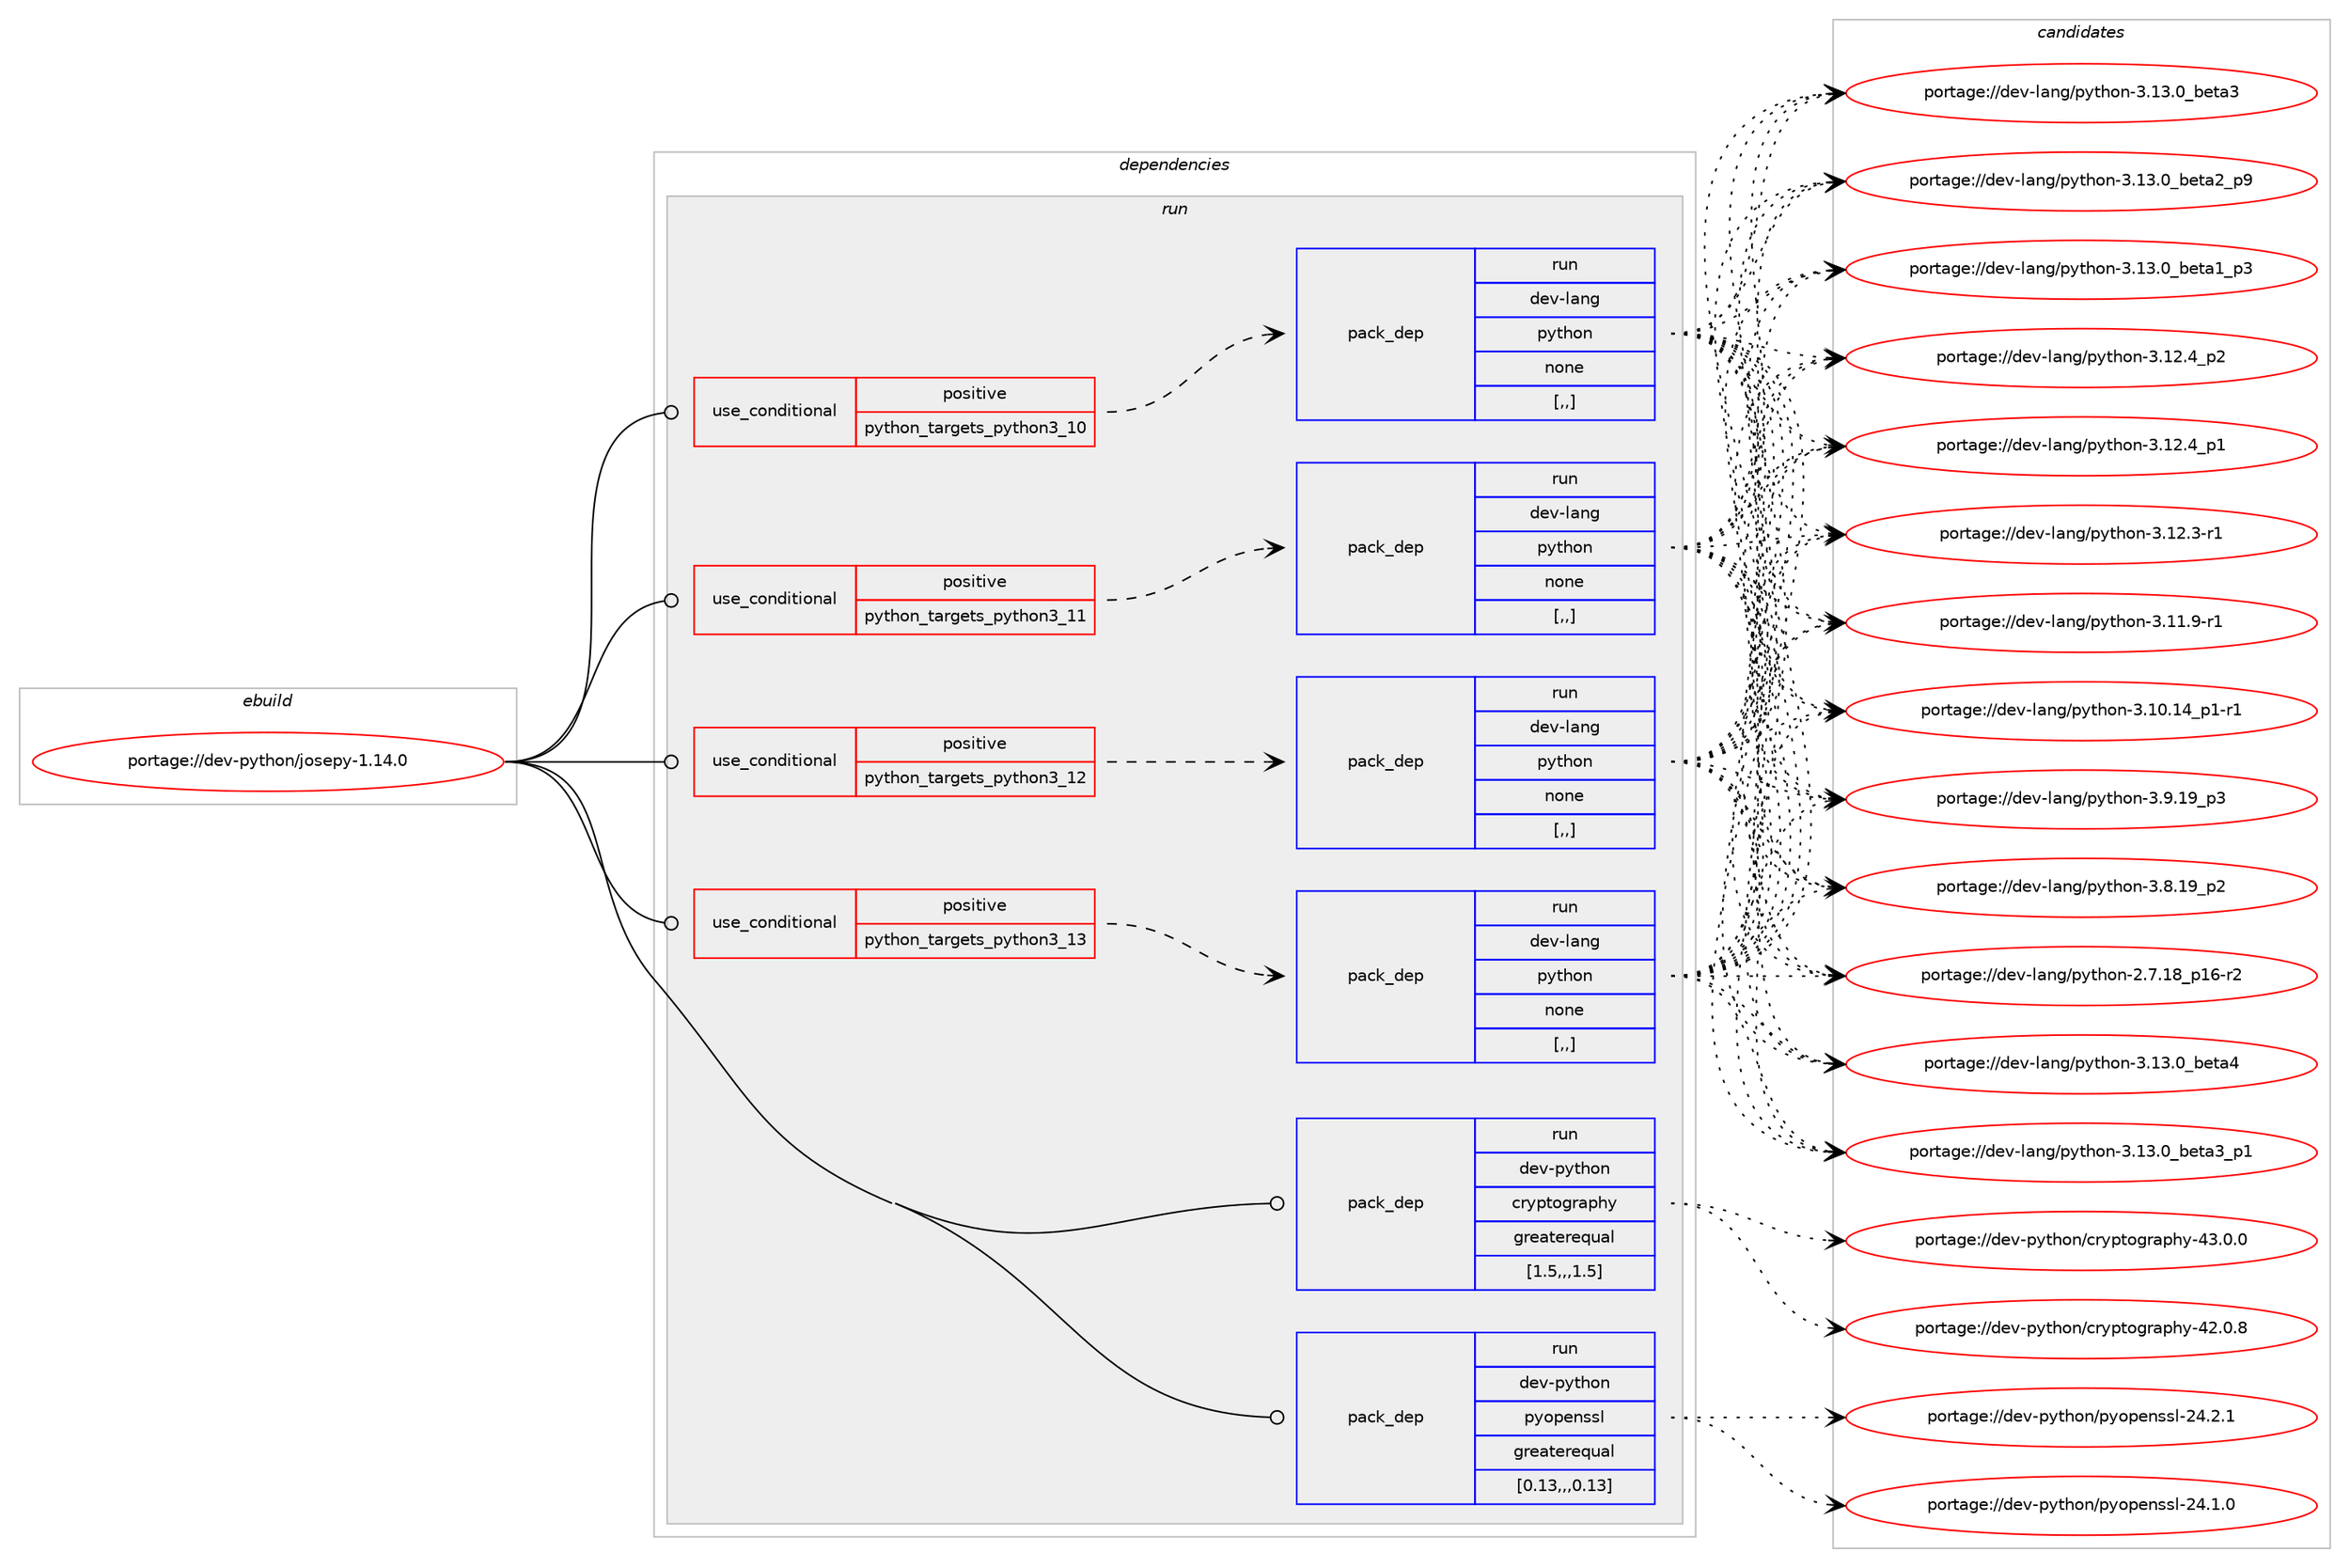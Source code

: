 digraph prolog {

# *************
# Graph options
# *************

newrank=true;
concentrate=true;
compound=true;
graph [rankdir=LR,fontname=Helvetica,fontsize=10,ranksep=1.5];#, ranksep=2.5, nodesep=0.2];
edge  [arrowhead=vee];
node  [fontname=Helvetica,fontsize=10];

# **********
# The ebuild
# **********

subgraph cluster_leftcol {
color=gray;
label=<<i>ebuild</i>>;
id [label="portage://dev-python/josepy-1.14.0", color=red, width=4, href="../dev-python/josepy-1.14.0.svg"];
}

# ****************
# The dependencies
# ****************

subgraph cluster_midcol {
color=gray;
label=<<i>dependencies</i>>;
subgraph cluster_compile {
fillcolor="#eeeeee";
style=filled;
label=<<i>compile</i>>;
}
subgraph cluster_compileandrun {
fillcolor="#eeeeee";
style=filled;
label=<<i>compile and run</i>>;
}
subgraph cluster_run {
fillcolor="#eeeeee";
style=filled;
label=<<i>run</i>>;
subgraph cond33952 {
dependency149216 [label=<<TABLE BORDER="0" CELLBORDER="1" CELLSPACING="0" CELLPADDING="4"><TR><TD ROWSPAN="3" CELLPADDING="10">use_conditional</TD></TR><TR><TD>positive</TD></TR><TR><TD>python_targets_python3_10</TD></TR></TABLE>>, shape=none, color=red];
subgraph pack114015 {
dependency149217 [label=<<TABLE BORDER="0" CELLBORDER="1" CELLSPACING="0" CELLPADDING="4" WIDTH="220"><TR><TD ROWSPAN="6" CELLPADDING="30">pack_dep</TD></TR><TR><TD WIDTH="110">run</TD></TR><TR><TD>dev-lang</TD></TR><TR><TD>python</TD></TR><TR><TD>none</TD></TR><TR><TD>[,,]</TD></TR></TABLE>>, shape=none, color=blue];
}
dependency149216:e -> dependency149217:w [weight=20,style="dashed",arrowhead="vee"];
}
id:e -> dependency149216:w [weight=20,style="solid",arrowhead="odot"];
subgraph cond33953 {
dependency149218 [label=<<TABLE BORDER="0" CELLBORDER="1" CELLSPACING="0" CELLPADDING="4"><TR><TD ROWSPAN="3" CELLPADDING="10">use_conditional</TD></TR><TR><TD>positive</TD></TR><TR><TD>python_targets_python3_11</TD></TR></TABLE>>, shape=none, color=red];
subgraph pack114016 {
dependency149219 [label=<<TABLE BORDER="0" CELLBORDER="1" CELLSPACING="0" CELLPADDING="4" WIDTH="220"><TR><TD ROWSPAN="6" CELLPADDING="30">pack_dep</TD></TR><TR><TD WIDTH="110">run</TD></TR><TR><TD>dev-lang</TD></TR><TR><TD>python</TD></TR><TR><TD>none</TD></TR><TR><TD>[,,]</TD></TR></TABLE>>, shape=none, color=blue];
}
dependency149218:e -> dependency149219:w [weight=20,style="dashed",arrowhead="vee"];
}
id:e -> dependency149218:w [weight=20,style="solid",arrowhead="odot"];
subgraph cond33954 {
dependency149220 [label=<<TABLE BORDER="0" CELLBORDER="1" CELLSPACING="0" CELLPADDING="4"><TR><TD ROWSPAN="3" CELLPADDING="10">use_conditional</TD></TR><TR><TD>positive</TD></TR><TR><TD>python_targets_python3_12</TD></TR></TABLE>>, shape=none, color=red];
subgraph pack114017 {
dependency149221 [label=<<TABLE BORDER="0" CELLBORDER="1" CELLSPACING="0" CELLPADDING="4" WIDTH="220"><TR><TD ROWSPAN="6" CELLPADDING="30">pack_dep</TD></TR><TR><TD WIDTH="110">run</TD></TR><TR><TD>dev-lang</TD></TR><TR><TD>python</TD></TR><TR><TD>none</TD></TR><TR><TD>[,,]</TD></TR></TABLE>>, shape=none, color=blue];
}
dependency149220:e -> dependency149221:w [weight=20,style="dashed",arrowhead="vee"];
}
id:e -> dependency149220:w [weight=20,style="solid",arrowhead="odot"];
subgraph cond33955 {
dependency149222 [label=<<TABLE BORDER="0" CELLBORDER="1" CELLSPACING="0" CELLPADDING="4"><TR><TD ROWSPAN="3" CELLPADDING="10">use_conditional</TD></TR><TR><TD>positive</TD></TR><TR><TD>python_targets_python3_13</TD></TR></TABLE>>, shape=none, color=red];
subgraph pack114018 {
dependency149223 [label=<<TABLE BORDER="0" CELLBORDER="1" CELLSPACING="0" CELLPADDING="4" WIDTH="220"><TR><TD ROWSPAN="6" CELLPADDING="30">pack_dep</TD></TR><TR><TD WIDTH="110">run</TD></TR><TR><TD>dev-lang</TD></TR><TR><TD>python</TD></TR><TR><TD>none</TD></TR><TR><TD>[,,]</TD></TR></TABLE>>, shape=none, color=blue];
}
dependency149222:e -> dependency149223:w [weight=20,style="dashed",arrowhead="vee"];
}
id:e -> dependency149222:w [weight=20,style="solid",arrowhead="odot"];
subgraph pack114019 {
dependency149224 [label=<<TABLE BORDER="0" CELLBORDER="1" CELLSPACING="0" CELLPADDING="4" WIDTH="220"><TR><TD ROWSPAN="6" CELLPADDING="30">pack_dep</TD></TR><TR><TD WIDTH="110">run</TD></TR><TR><TD>dev-python</TD></TR><TR><TD>cryptography</TD></TR><TR><TD>greaterequal</TD></TR><TR><TD>[1.5,,,1.5]</TD></TR></TABLE>>, shape=none, color=blue];
}
id:e -> dependency149224:w [weight=20,style="solid",arrowhead="odot"];
subgraph pack114020 {
dependency149225 [label=<<TABLE BORDER="0" CELLBORDER="1" CELLSPACING="0" CELLPADDING="4" WIDTH="220"><TR><TD ROWSPAN="6" CELLPADDING="30">pack_dep</TD></TR><TR><TD WIDTH="110">run</TD></TR><TR><TD>dev-python</TD></TR><TR><TD>pyopenssl</TD></TR><TR><TD>greaterequal</TD></TR><TR><TD>[0.13,,,0.13]</TD></TR></TABLE>>, shape=none, color=blue];
}
id:e -> dependency149225:w [weight=20,style="solid",arrowhead="odot"];
}
}

# **************
# The candidates
# **************

subgraph cluster_choices {
rank=same;
color=gray;
label=<<i>candidates</i>>;

subgraph choice114015 {
color=black;
nodesep=1;
choice1001011184510897110103471121211161041111104551464951464895981011169752 [label="portage://dev-lang/python-3.13.0_beta4", color=red, width=4,href="../dev-lang/python-3.13.0_beta4.svg"];
choice10010111845108971101034711212111610411111045514649514648959810111697519511249 [label="portage://dev-lang/python-3.13.0_beta3_p1", color=red, width=4,href="../dev-lang/python-3.13.0_beta3_p1.svg"];
choice1001011184510897110103471121211161041111104551464951464895981011169751 [label="portage://dev-lang/python-3.13.0_beta3", color=red, width=4,href="../dev-lang/python-3.13.0_beta3.svg"];
choice10010111845108971101034711212111610411111045514649514648959810111697509511257 [label="portage://dev-lang/python-3.13.0_beta2_p9", color=red, width=4,href="../dev-lang/python-3.13.0_beta2_p9.svg"];
choice10010111845108971101034711212111610411111045514649514648959810111697499511251 [label="portage://dev-lang/python-3.13.0_beta1_p3", color=red, width=4,href="../dev-lang/python-3.13.0_beta1_p3.svg"];
choice100101118451089711010347112121116104111110455146495046529511250 [label="portage://dev-lang/python-3.12.4_p2", color=red, width=4,href="../dev-lang/python-3.12.4_p2.svg"];
choice100101118451089711010347112121116104111110455146495046529511249 [label="portage://dev-lang/python-3.12.4_p1", color=red, width=4,href="../dev-lang/python-3.12.4_p1.svg"];
choice100101118451089711010347112121116104111110455146495046514511449 [label="portage://dev-lang/python-3.12.3-r1", color=red, width=4,href="../dev-lang/python-3.12.3-r1.svg"];
choice100101118451089711010347112121116104111110455146494946574511449 [label="portage://dev-lang/python-3.11.9-r1", color=red, width=4,href="../dev-lang/python-3.11.9-r1.svg"];
choice100101118451089711010347112121116104111110455146494846495295112494511449 [label="portage://dev-lang/python-3.10.14_p1-r1", color=red, width=4,href="../dev-lang/python-3.10.14_p1-r1.svg"];
choice100101118451089711010347112121116104111110455146574649579511251 [label="portage://dev-lang/python-3.9.19_p3", color=red, width=4,href="../dev-lang/python-3.9.19_p3.svg"];
choice100101118451089711010347112121116104111110455146564649579511250 [label="portage://dev-lang/python-3.8.19_p2", color=red, width=4,href="../dev-lang/python-3.8.19_p2.svg"];
choice100101118451089711010347112121116104111110455046554649569511249544511450 [label="portage://dev-lang/python-2.7.18_p16-r2", color=red, width=4,href="../dev-lang/python-2.7.18_p16-r2.svg"];
dependency149217:e -> choice1001011184510897110103471121211161041111104551464951464895981011169752:w [style=dotted,weight="100"];
dependency149217:e -> choice10010111845108971101034711212111610411111045514649514648959810111697519511249:w [style=dotted,weight="100"];
dependency149217:e -> choice1001011184510897110103471121211161041111104551464951464895981011169751:w [style=dotted,weight="100"];
dependency149217:e -> choice10010111845108971101034711212111610411111045514649514648959810111697509511257:w [style=dotted,weight="100"];
dependency149217:e -> choice10010111845108971101034711212111610411111045514649514648959810111697499511251:w [style=dotted,weight="100"];
dependency149217:e -> choice100101118451089711010347112121116104111110455146495046529511250:w [style=dotted,weight="100"];
dependency149217:e -> choice100101118451089711010347112121116104111110455146495046529511249:w [style=dotted,weight="100"];
dependency149217:e -> choice100101118451089711010347112121116104111110455146495046514511449:w [style=dotted,weight="100"];
dependency149217:e -> choice100101118451089711010347112121116104111110455146494946574511449:w [style=dotted,weight="100"];
dependency149217:e -> choice100101118451089711010347112121116104111110455146494846495295112494511449:w [style=dotted,weight="100"];
dependency149217:e -> choice100101118451089711010347112121116104111110455146574649579511251:w [style=dotted,weight="100"];
dependency149217:e -> choice100101118451089711010347112121116104111110455146564649579511250:w [style=dotted,weight="100"];
dependency149217:e -> choice100101118451089711010347112121116104111110455046554649569511249544511450:w [style=dotted,weight="100"];
}
subgraph choice114016 {
color=black;
nodesep=1;
choice1001011184510897110103471121211161041111104551464951464895981011169752 [label="portage://dev-lang/python-3.13.0_beta4", color=red, width=4,href="../dev-lang/python-3.13.0_beta4.svg"];
choice10010111845108971101034711212111610411111045514649514648959810111697519511249 [label="portage://dev-lang/python-3.13.0_beta3_p1", color=red, width=4,href="../dev-lang/python-3.13.0_beta3_p1.svg"];
choice1001011184510897110103471121211161041111104551464951464895981011169751 [label="portage://dev-lang/python-3.13.0_beta3", color=red, width=4,href="../dev-lang/python-3.13.0_beta3.svg"];
choice10010111845108971101034711212111610411111045514649514648959810111697509511257 [label="portage://dev-lang/python-3.13.0_beta2_p9", color=red, width=4,href="../dev-lang/python-3.13.0_beta2_p9.svg"];
choice10010111845108971101034711212111610411111045514649514648959810111697499511251 [label="portage://dev-lang/python-3.13.0_beta1_p3", color=red, width=4,href="../dev-lang/python-3.13.0_beta1_p3.svg"];
choice100101118451089711010347112121116104111110455146495046529511250 [label="portage://dev-lang/python-3.12.4_p2", color=red, width=4,href="../dev-lang/python-3.12.4_p2.svg"];
choice100101118451089711010347112121116104111110455146495046529511249 [label="portage://dev-lang/python-3.12.4_p1", color=red, width=4,href="../dev-lang/python-3.12.4_p1.svg"];
choice100101118451089711010347112121116104111110455146495046514511449 [label="portage://dev-lang/python-3.12.3-r1", color=red, width=4,href="../dev-lang/python-3.12.3-r1.svg"];
choice100101118451089711010347112121116104111110455146494946574511449 [label="portage://dev-lang/python-3.11.9-r1", color=red, width=4,href="../dev-lang/python-3.11.9-r1.svg"];
choice100101118451089711010347112121116104111110455146494846495295112494511449 [label="portage://dev-lang/python-3.10.14_p1-r1", color=red, width=4,href="../dev-lang/python-3.10.14_p1-r1.svg"];
choice100101118451089711010347112121116104111110455146574649579511251 [label="portage://dev-lang/python-3.9.19_p3", color=red, width=4,href="../dev-lang/python-3.9.19_p3.svg"];
choice100101118451089711010347112121116104111110455146564649579511250 [label="portage://dev-lang/python-3.8.19_p2", color=red, width=4,href="../dev-lang/python-3.8.19_p2.svg"];
choice100101118451089711010347112121116104111110455046554649569511249544511450 [label="portage://dev-lang/python-2.7.18_p16-r2", color=red, width=4,href="../dev-lang/python-2.7.18_p16-r2.svg"];
dependency149219:e -> choice1001011184510897110103471121211161041111104551464951464895981011169752:w [style=dotted,weight="100"];
dependency149219:e -> choice10010111845108971101034711212111610411111045514649514648959810111697519511249:w [style=dotted,weight="100"];
dependency149219:e -> choice1001011184510897110103471121211161041111104551464951464895981011169751:w [style=dotted,weight="100"];
dependency149219:e -> choice10010111845108971101034711212111610411111045514649514648959810111697509511257:w [style=dotted,weight="100"];
dependency149219:e -> choice10010111845108971101034711212111610411111045514649514648959810111697499511251:w [style=dotted,weight="100"];
dependency149219:e -> choice100101118451089711010347112121116104111110455146495046529511250:w [style=dotted,weight="100"];
dependency149219:e -> choice100101118451089711010347112121116104111110455146495046529511249:w [style=dotted,weight="100"];
dependency149219:e -> choice100101118451089711010347112121116104111110455146495046514511449:w [style=dotted,weight="100"];
dependency149219:e -> choice100101118451089711010347112121116104111110455146494946574511449:w [style=dotted,weight="100"];
dependency149219:e -> choice100101118451089711010347112121116104111110455146494846495295112494511449:w [style=dotted,weight="100"];
dependency149219:e -> choice100101118451089711010347112121116104111110455146574649579511251:w [style=dotted,weight="100"];
dependency149219:e -> choice100101118451089711010347112121116104111110455146564649579511250:w [style=dotted,weight="100"];
dependency149219:e -> choice100101118451089711010347112121116104111110455046554649569511249544511450:w [style=dotted,weight="100"];
}
subgraph choice114017 {
color=black;
nodesep=1;
choice1001011184510897110103471121211161041111104551464951464895981011169752 [label="portage://dev-lang/python-3.13.0_beta4", color=red, width=4,href="../dev-lang/python-3.13.0_beta4.svg"];
choice10010111845108971101034711212111610411111045514649514648959810111697519511249 [label="portage://dev-lang/python-3.13.0_beta3_p1", color=red, width=4,href="../dev-lang/python-3.13.0_beta3_p1.svg"];
choice1001011184510897110103471121211161041111104551464951464895981011169751 [label="portage://dev-lang/python-3.13.0_beta3", color=red, width=4,href="../dev-lang/python-3.13.0_beta3.svg"];
choice10010111845108971101034711212111610411111045514649514648959810111697509511257 [label="portage://dev-lang/python-3.13.0_beta2_p9", color=red, width=4,href="../dev-lang/python-3.13.0_beta2_p9.svg"];
choice10010111845108971101034711212111610411111045514649514648959810111697499511251 [label="portage://dev-lang/python-3.13.0_beta1_p3", color=red, width=4,href="../dev-lang/python-3.13.0_beta1_p3.svg"];
choice100101118451089711010347112121116104111110455146495046529511250 [label="portage://dev-lang/python-3.12.4_p2", color=red, width=4,href="../dev-lang/python-3.12.4_p2.svg"];
choice100101118451089711010347112121116104111110455146495046529511249 [label="portage://dev-lang/python-3.12.4_p1", color=red, width=4,href="../dev-lang/python-3.12.4_p1.svg"];
choice100101118451089711010347112121116104111110455146495046514511449 [label="portage://dev-lang/python-3.12.3-r1", color=red, width=4,href="../dev-lang/python-3.12.3-r1.svg"];
choice100101118451089711010347112121116104111110455146494946574511449 [label="portage://dev-lang/python-3.11.9-r1", color=red, width=4,href="../dev-lang/python-3.11.9-r1.svg"];
choice100101118451089711010347112121116104111110455146494846495295112494511449 [label="portage://dev-lang/python-3.10.14_p1-r1", color=red, width=4,href="../dev-lang/python-3.10.14_p1-r1.svg"];
choice100101118451089711010347112121116104111110455146574649579511251 [label="portage://dev-lang/python-3.9.19_p3", color=red, width=4,href="../dev-lang/python-3.9.19_p3.svg"];
choice100101118451089711010347112121116104111110455146564649579511250 [label="portage://dev-lang/python-3.8.19_p2", color=red, width=4,href="../dev-lang/python-3.8.19_p2.svg"];
choice100101118451089711010347112121116104111110455046554649569511249544511450 [label="portage://dev-lang/python-2.7.18_p16-r2", color=red, width=4,href="../dev-lang/python-2.7.18_p16-r2.svg"];
dependency149221:e -> choice1001011184510897110103471121211161041111104551464951464895981011169752:w [style=dotted,weight="100"];
dependency149221:e -> choice10010111845108971101034711212111610411111045514649514648959810111697519511249:w [style=dotted,weight="100"];
dependency149221:e -> choice1001011184510897110103471121211161041111104551464951464895981011169751:w [style=dotted,weight="100"];
dependency149221:e -> choice10010111845108971101034711212111610411111045514649514648959810111697509511257:w [style=dotted,weight="100"];
dependency149221:e -> choice10010111845108971101034711212111610411111045514649514648959810111697499511251:w [style=dotted,weight="100"];
dependency149221:e -> choice100101118451089711010347112121116104111110455146495046529511250:w [style=dotted,weight="100"];
dependency149221:e -> choice100101118451089711010347112121116104111110455146495046529511249:w [style=dotted,weight="100"];
dependency149221:e -> choice100101118451089711010347112121116104111110455146495046514511449:w [style=dotted,weight="100"];
dependency149221:e -> choice100101118451089711010347112121116104111110455146494946574511449:w [style=dotted,weight="100"];
dependency149221:e -> choice100101118451089711010347112121116104111110455146494846495295112494511449:w [style=dotted,weight="100"];
dependency149221:e -> choice100101118451089711010347112121116104111110455146574649579511251:w [style=dotted,weight="100"];
dependency149221:e -> choice100101118451089711010347112121116104111110455146564649579511250:w [style=dotted,weight="100"];
dependency149221:e -> choice100101118451089711010347112121116104111110455046554649569511249544511450:w [style=dotted,weight="100"];
}
subgraph choice114018 {
color=black;
nodesep=1;
choice1001011184510897110103471121211161041111104551464951464895981011169752 [label="portage://dev-lang/python-3.13.0_beta4", color=red, width=4,href="../dev-lang/python-3.13.0_beta4.svg"];
choice10010111845108971101034711212111610411111045514649514648959810111697519511249 [label="portage://dev-lang/python-3.13.0_beta3_p1", color=red, width=4,href="../dev-lang/python-3.13.0_beta3_p1.svg"];
choice1001011184510897110103471121211161041111104551464951464895981011169751 [label="portage://dev-lang/python-3.13.0_beta3", color=red, width=4,href="../dev-lang/python-3.13.0_beta3.svg"];
choice10010111845108971101034711212111610411111045514649514648959810111697509511257 [label="portage://dev-lang/python-3.13.0_beta2_p9", color=red, width=4,href="../dev-lang/python-3.13.0_beta2_p9.svg"];
choice10010111845108971101034711212111610411111045514649514648959810111697499511251 [label="portage://dev-lang/python-3.13.0_beta1_p3", color=red, width=4,href="../dev-lang/python-3.13.0_beta1_p3.svg"];
choice100101118451089711010347112121116104111110455146495046529511250 [label="portage://dev-lang/python-3.12.4_p2", color=red, width=4,href="../dev-lang/python-3.12.4_p2.svg"];
choice100101118451089711010347112121116104111110455146495046529511249 [label="portage://dev-lang/python-3.12.4_p1", color=red, width=4,href="../dev-lang/python-3.12.4_p1.svg"];
choice100101118451089711010347112121116104111110455146495046514511449 [label="portage://dev-lang/python-3.12.3-r1", color=red, width=4,href="../dev-lang/python-3.12.3-r1.svg"];
choice100101118451089711010347112121116104111110455146494946574511449 [label="portage://dev-lang/python-3.11.9-r1", color=red, width=4,href="../dev-lang/python-3.11.9-r1.svg"];
choice100101118451089711010347112121116104111110455146494846495295112494511449 [label="portage://dev-lang/python-3.10.14_p1-r1", color=red, width=4,href="../dev-lang/python-3.10.14_p1-r1.svg"];
choice100101118451089711010347112121116104111110455146574649579511251 [label="portage://dev-lang/python-3.9.19_p3", color=red, width=4,href="../dev-lang/python-3.9.19_p3.svg"];
choice100101118451089711010347112121116104111110455146564649579511250 [label="portage://dev-lang/python-3.8.19_p2", color=red, width=4,href="../dev-lang/python-3.8.19_p2.svg"];
choice100101118451089711010347112121116104111110455046554649569511249544511450 [label="portage://dev-lang/python-2.7.18_p16-r2", color=red, width=4,href="../dev-lang/python-2.7.18_p16-r2.svg"];
dependency149223:e -> choice1001011184510897110103471121211161041111104551464951464895981011169752:w [style=dotted,weight="100"];
dependency149223:e -> choice10010111845108971101034711212111610411111045514649514648959810111697519511249:w [style=dotted,weight="100"];
dependency149223:e -> choice1001011184510897110103471121211161041111104551464951464895981011169751:w [style=dotted,weight="100"];
dependency149223:e -> choice10010111845108971101034711212111610411111045514649514648959810111697509511257:w [style=dotted,weight="100"];
dependency149223:e -> choice10010111845108971101034711212111610411111045514649514648959810111697499511251:w [style=dotted,weight="100"];
dependency149223:e -> choice100101118451089711010347112121116104111110455146495046529511250:w [style=dotted,weight="100"];
dependency149223:e -> choice100101118451089711010347112121116104111110455146495046529511249:w [style=dotted,weight="100"];
dependency149223:e -> choice100101118451089711010347112121116104111110455146495046514511449:w [style=dotted,weight="100"];
dependency149223:e -> choice100101118451089711010347112121116104111110455146494946574511449:w [style=dotted,weight="100"];
dependency149223:e -> choice100101118451089711010347112121116104111110455146494846495295112494511449:w [style=dotted,weight="100"];
dependency149223:e -> choice100101118451089711010347112121116104111110455146574649579511251:w [style=dotted,weight="100"];
dependency149223:e -> choice100101118451089711010347112121116104111110455146564649579511250:w [style=dotted,weight="100"];
dependency149223:e -> choice100101118451089711010347112121116104111110455046554649569511249544511450:w [style=dotted,weight="100"];
}
subgraph choice114019 {
color=black;
nodesep=1;
choice1001011184511212111610411111047991141211121161111031149711210412145525146484648 [label="portage://dev-python/cryptography-43.0.0", color=red, width=4,href="../dev-python/cryptography-43.0.0.svg"];
choice1001011184511212111610411111047991141211121161111031149711210412145525046484656 [label="portage://dev-python/cryptography-42.0.8", color=red, width=4,href="../dev-python/cryptography-42.0.8.svg"];
dependency149224:e -> choice1001011184511212111610411111047991141211121161111031149711210412145525146484648:w [style=dotted,weight="100"];
dependency149224:e -> choice1001011184511212111610411111047991141211121161111031149711210412145525046484656:w [style=dotted,weight="100"];
}
subgraph choice114020 {
color=black;
nodesep=1;
choice100101118451121211161041111104711212111111210111011511510845505246504649 [label="portage://dev-python/pyopenssl-24.2.1", color=red, width=4,href="../dev-python/pyopenssl-24.2.1.svg"];
choice100101118451121211161041111104711212111111210111011511510845505246494648 [label="portage://dev-python/pyopenssl-24.1.0", color=red, width=4,href="../dev-python/pyopenssl-24.1.0.svg"];
dependency149225:e -> choice100101118451121211161041111104711212111111210111011511510845505246504649:w [style=dotted,weight="100"];
dependency149225:e -> choice100101118451121211161041111104711212111111210111011511510845505246494648:w [style=dotted,weight="100"];
}
}

}
